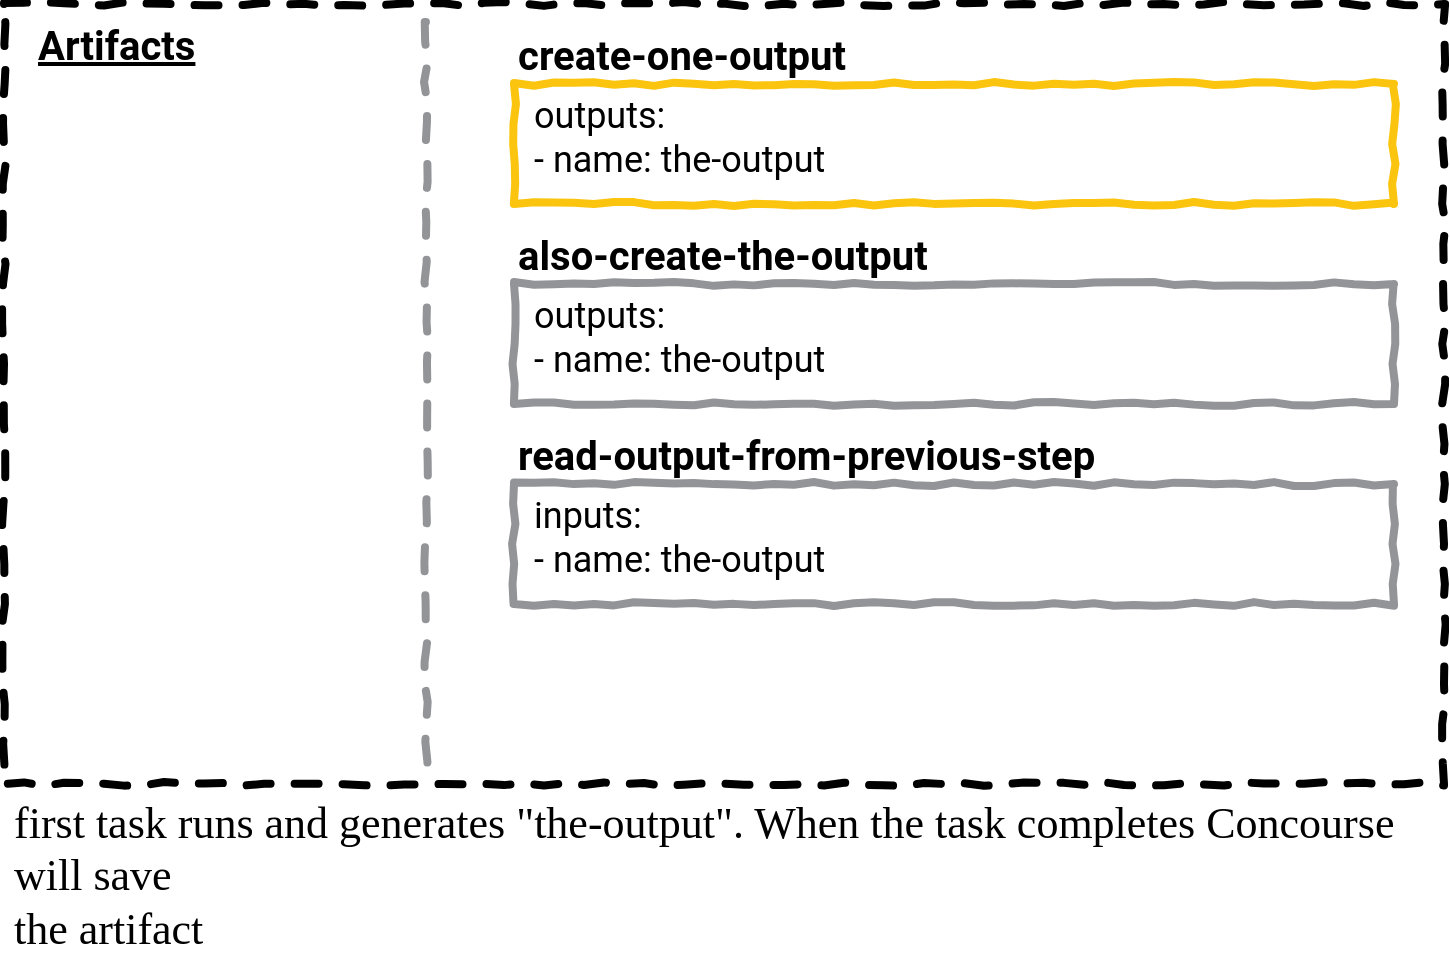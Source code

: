 <mxfile version="13.0.3" type="device" pages="5"><diagram id="9t1ggBxOnCQHxcBDeTWR" name="01"><mxGraphModel dx="737" dy="669" grid="1" gridSize="10" guides="1" tooltips="1" connect="1" arrows="1" fold="1" page="1" pageScale="1" pageWidth="850" pageHeight="1100" math="0" shadow="0" extFonts="Roboto^https://fonts.googleapis.com/css?family=Roboto|Patrick Hand^https://fonts.googleapis.com/css?family=Patrick+Hand"><root><mxCell id="0"/><mxCell id="2QSZ0C084v6sTxYEn1Su-6" value="Untitled Layer" parent="0"/><mxCell id="2QSZ0C084v6sTxYEn1Su-1" value="" style="whiteSpace=wrap;html=1;dashed=1;strokeWidth=4;comic=1;fillColor=none;spacing=2;" parent="2QSZ0C084v6sTxYEn1Su-6" vertex="1"><mxGeometry x="65" y="320" width="720" height="390" as="geometry"/></mxCell><mxCell id="2QSZ0C084v6sTxYEn1Su-10" value="first task runs and generates &quot;the-output&quot;. When the task completes Concourse will save&lt;br&gt;the artifact" style="text;html=1;strokeColor=none;fillColor=none;align=left;verticalAlign=top;whiteSpace=wrap;rounded=0;comic=1;fontFamily=Patrick Hand;FType=g;fontSize=22;" parent="2QSZ0C084v6sTxYEn1Su-6" vertex="1"><mxGeometry x="68" y="710" width="715" height="80" as="geometry"/></mxCell><mxCell id="2QSZ0C084v6sTxYEn1Su-18" value="" style="group;comic=0;" parent="2QSZ0C084v6sTxYEn1Su-6" vertex="1" connectable="0"><mxGeometry x="320" y="360" width="440" height="60" as="geometry"/></mxCell><mxCell id="gb_v-2vWGMEs_6hzSiMJ-0" value="" style="group" parent="2QSZ0C084v6sTxYEn1Su-18" vertex="1" connectable="0"><mxGeometry width="440" height="60" as="geometry"/></mxCell><mxCell id="2QSZ0C084v6sTxYEn1Su-12" value="&lt;b&gt;create-one-output&lt;br&gt;&lt;/b&gt;" style="rounded=0;whiteSpace=wrap;html=1;comic=1;strokeWidth=4;fillColor=none;fontFamily=Roboto;fontSize=20;align=left;labelPosition=center;verticalLabelPosition=top;verticalAlign=bottom;strokeColor=#FBC40F;" parent="gb_v-2vWGMEs_6hzSiMJ-0" vertex="1"><mxGeometry width="440" height="60" as="geometry"/></mxCell><mxCell id="2QSZ0C084v6sTxYEn1Su-17" value="outputs:&lt;br&gt;- name: the-output" style="text;strokeColor=none;fillColor=none;align=left;verticalAlign=top;rounded=0;comic=1;fontFamily=Roboto;fontSize=18;spacing=0;labelPosition=center;verticalLabelPosition=middle;html=1;" parent="gb_v-2vWGMEs_6hzSiMJ-0" vertex="1"><mxGeometry x="10" width="190" height="60" as="geometry"/></mxCell><mxCell id="5yH4p8zWgpjLe0zDlxVh-1" value="Artifacts" style="text;html=1;strokeColor=none;fillColor=none;align=left;verticalAlign=middle;whiteSpace=wrap;rounded=0;comic=1;fontStyle=5;fontFamily=Roboto;FType=g;fontSize=20;" parent="2QSZ0C084v6sTxYEn1Su-6" vertex="1"><mxGeometry x="80" y="330" width="90" height="20" as="geometry"/></mxCell><mxCell id="2QSZ0C084v6sTxYEn1Su-5" value="" style="endArrow=none;dashed=1;html=1;strokeWidth=4;comic=1;anchorPointDirection=0;exitX=0.293;exitY=0;exitDx=0;exitDy=0;exitPerimeter=0;strokeColor=#929497;" parent="2QSZ0C084v6sTxYEn1Su-6" edge="1"><mxGeometry width="50" height="50" relative="1" as="geometry"><mxPoint x="275.96" y="329" as="sourcePoint"/><mxPoint x="276" y="709" as="targetPoint"/></mxGeometry></mxCell><mxCell id="gb_v-2vWGMEs_6hzSiMJ-1" value="" style="group" parent="2QSZ0C084v6sTxYEn1Su-6" vertex="1" connectable="0"><mxGeometry x="320" y="460" width="440" height="60" as="geometry"/></mxCell><mxCell id="2QSZ0C084v6sTxYEn1Su-19" value="" style="group" parent="gb_v-2vWGMEs_6hzSiMJ-1" vertex="1" connectable="0"><mxGeometry width="440" height="60" as="geometry"/></mxCell><mxCell id="2QSZ0C084v6sTxYEn1Su-20" value="&lt;b&gt;also-create-the-output&lt;br&gt;&lt;/b&gt;" style="rounded=0;whiteSpace=wrap;html=1;comic=1;strokeWidth=4;fillColor=none;fontFamily=Roboto;fontSize=20;align=left;labelPosition=center;verticalLabelPosition=top;verticalAlign=bottom;strokeColor=#929497;fontColor=#000000;" parent="2QSZ0C084v6sTxYEn1Su-19" vertex="1"><mxGeometry width="440" height="60" as="geometry"/></mxCell><mxCell id="2QSZ0C084v6sTxYEn1Su-21" value="outputs:&lt;br&gt;- name: the-output" style="text;strokeColor=none;fillColor=none;align=left;verticalAlign=top;rounded=0;comic=1;fontFamily=Roboto;fontSize=18;spacing=0;labelPosition=center;verticalLabelPosition=middle;html=1;" parent="2QSZ0C084v6sTxYEn1Su-19" vertex="1"><mxGeometry x="10" width="190" height="60" as="geometry"/></mxCell><mxCell id="kw5mUEjSvKlfz-naI2An-0" value="" style="group" parent="2QSZ0C084v6sTxYEn1Su-6" vertex="1" connectable="0"><mxGeometry x="320" y="560" width="440" height="60" as="geometry"/></mxCell><mxCell id="kw5mUEjSvKlfz-naI2An-1" value="" style="group" parent="kw5mUEjSvKlfz-naI2An-0" vertex="1" connectable="0"><mxGeometry width="440" height="60" as="geometry"/></mxCell><mxCell id="kw5mUEjSvKlfz-naI2An-2" value="&lt;b&gt;read-output-from-previous-step&lt;br&gt;&lt;/b&gt;" style="rounded=0;whiteSpace=wrap;html=1;comic=1;strokeWidth=4;fillColor=none;fontFamily=Roboto;fontSize=20;align=left;labelPosition=center;verticalLabelPosition=top;verticalAlign=bottom;strokeColor=#929497;fontColor=#000000;" parent="kw5mUEjSvKlfz-naI2An-1" vertex="1"><mxGeometry width="440" height="60" as="geometry"/></mxCell><mxCell id="kw5mUEjSvKlfz-naI2An-3" value="inputs:&lt;br&gt;- name: the-output" style="text;strokeColor=none;fillColor=none;align=left;verticalAlign=top;rounded=0;comic=1;fontFamily=Roboto;fontSize=18;spacing=0;labelPosition=center;verticalLabelPosition=middle;html=1;" parent="kw5mUEjSvKlfz-naI2An-1" vertex="1"><mxGeometry x="10" width="190" height="60" as="geometry"/></mxCell></root></mxGraphModel></diagram><diagram name="02" id="ijevLwPjUynzo4g1D8LV"><mxGraphModel dx="737" dy="669" grid="1" gridSize="10" guides="1" tooltips="1" connect="1" arrows="1" fold="1" page="0" pageScale="1" pageWidth="850" pageHeight="1100" math="0" shadow="0" extFonts="Roboto^https://fonts.googleapis.com/css?family=Roboto|Patrick Hand^https://fonts.googleapis.com/css?family=Patrick+Hand"><root><mxCell id="WFtFuV8_gUr-GJvcbbG4-0"/><mxCell id="WFtFuV8_gUr-GJvcbbG4-4" value="Untitled Layer" parent="WFtFuV8_gUr-GJvcbbG4-0"/><mxCell id="WFtFuV8_gUr-GJvcbbG4-2" value="" style="whiteSpace=wrap;html=1;dashed=1;strokeWidth=4;comic=1;fillColor=none;spacing=2;" parent="WFtFuV8_gUr-GJvcbbG4-4" vertex="1"><mxGeometry x="65" y="320" width="720" height="390" as="geometry"/></mxCell><mxCell id="WFtFuV8_gUr-GJvcbbG4-6" value="second task starts and also creates &quot;the-output&quot;" style="text;html=1;strokeColor=none;fillColor=none;align=left;verticalAlign=top;whiteSpace=wrap;rounded=0;comic=1;fontFamily=Patrick Hand;FType=g;fontSize=22;" parent="WFtFuV8_gUr-GJvcbbG4-4" vertex="1"><mxGeometry x="70" y="710" width="710" height="40" as="geometry"/></mxCell><mxCell id="WFtFuV8_gUr-GJvcbbG4-7" value="Artifacts" style="text;html=1;strokeColor=none;fillColor=none;align=left;verticalAlign=middle;whiteSpace=wrap;rounded=0;comic=1;fontStyle=5;fontFamily=Roboto;FType=g;fontSize=20;" parent="WFtFuV8_gUr-GJvcbbG4-4" vertex="1"><mxGeometry x="80" y="330" width="90" height="20" as="geometry"/></mxCell><mxCell id="3Q20uVHIqBUkbISTWvG_-0" value="" style="endArrow=none;html=1;strokeColor=#4A90E2;strokeWidth=2;fontFamily=Roboto;fontSize=20;entryX=-0.002;entryY=0.621;entryDx=0;entryDy=0;entryPerimeter=0;exitX=0.688;exitY=-0.004;exitDx=0;exitDy=0;exitPerimeter=0;startArrow=block;startFill=1;comic=0;curved=1;" parent="WFtFuV8_gUr-GJvcbbG4-4" edge="1"><mxGeometry width="50" height="50" relative="1" as="geometry"><mxPoint x="240.64" y="401.28" as="sourcePoint"/><mxPoint x="329.62" y="397.26" as="targetPoint"/><Array as="points"><mxPoint x="290" y="390"/></Array></mxGeometry></mxCell><mxCell id="WFtFuV8_gUr-GJvcbbG4-3" value="" style="endArrow=none;dashed=1;html=1;strokeWidth=4;comic=1;anchorPointDirection=0;exitX=0.293;exitY=0;exitDx=0;exitDy=0;exitPerimeter=0;strokeColor=#929497;" parent="WFtFuV8_gUr-GJvcbbG4-4" edge="1"><mxGeometry width="50" height="50" relative="1" as="geometry"><mxPoint x="275.96" y="329" as="sourcePoint"/><mxPoint x="276" y="709" as="targetPoint"/></mxGeometry></mxCell><mxCell id="x24uoQWiQxQNlkONFq9p-0" value="" style="group;comic=0;" parent="WFtFuV8_gUr-GJvcbbG4-4" vertex="1" connectable="0"><mxGeometry x="320" y="360" width="440" height="60" as="geometry"/></mxCell><mxCell id="x24uoQWiQxQNlkONFq9p-1" value="" style="group" parent="x24uoQWiQxQNlkONFq9p-0" vertex="1" connectable="0"><mxGeometry width="440" height="60" as="geometry"/></mxCell><mxCell id="x24uoQWiQxQNlkONFq9p-2" value="&lt;b&gt;create-one-output&lt;br&gt;&lt;/b&gt;" style="rounded=0;whiteSpace=wrap;html=1;comic=1;strokeWidth=4;fillColor=none;fontFamily=Roboto;fontSize=20;align=left;labelPosition=center;verticalLabelPosition=top;verticalAlign=bottom;strokeColor=#12c560;fontColor=#000000;" parent="x24uoQWiQxQNlkONFq9p-1" vertex="1"><mxGeometry width="440" height="60" as="geometry"/></mxCell><mxCell id="x24uoQWiQxQNlkONFq9p-3" value="outputs:&lt;br&gt;- name: the-output" style="text;strokeColor=none;fillColor=none;align=left;verticalAlign=top;rounded=0;comic=1;fontFamily=Roboto;fontSize=18;spacing=0;labelPosition=center;verticalLabelPosition=middle;html=1;" parent="x24uoQWiQxQNlkONFq9p-1" vertex="1"><mxGeometry x="10" width="190" height="60" as="geometry"/></mxCell><mxCell id="x24uoQWiQxQNlkONFq9p-4" value="" style="group" parent="WFtFuV8_gUr-GJvcbbG4-4" vertex="1" connectable="0"><mxGeometry x="320" y="460" width="440" height="60" as="geometry"/></mxCell><mxCell id="x24uoQWiQxQNlkONFq9p-5" value="" style="group" parent="x24uoQWiQxQNlkONFq9p-4" vertex="1" connectable="0"><mxGeometry width="440" height="60" as="geometry"/></mxCell><mxCell id="x24uoQWiQxQNlkONFq9p-6" value="&lt;b&gt;also-create-the-output&lt;br&gt;&lt;/b&gt;" style="rounded=0;whiteSpace=wrap;html=1;comic=1;strokeWidth=4;fillColor=none;fontFamily=Roboto;fontSize=20;align=left;labelPosition=center;verticalLabelPosition=top;verticalAlign=bottom;strokeColor=#fbc40f;fontColor=#000000;" parent="x24uoQWiQxQNlkONFq9p-5" vertex="1"><mxGeometry width="440" height="60" as="geometry"/></mxCell><mxCell id="x24uoQWiQxQNlkONFq9p-7" value="outputs:&lt;br&gt;- name: the-output" style="text;strokeColor=none;fillColor=none;align=left;verticalAlign=top;rounded=0;comic=1;fontFamily=Roboto;fontSize=18;spacing=0;labelPosition=center;verticalLabelPosition=middle;html=1;" parent="x24uoQWiQxQNlkONFq9p-5" vertex="1"><mxGeometry x="10" width="190" height="60" as="geometry"/></mxCell><mxCell id="x24uoQWiQxQNlkONFq9p-8" value="" style="group" parent="WFtFuV8_gUr-GJvcbbG4-4" vertex="1" connectable="0"><mxGeometry x="320" y="560" width="440" height="60" as="geometry"/></mxCell><mxCell id="x24uoQWiQxQNlkONFq9p-9" value="" style="group" parent="x24uoQWiQxQNlkONFq9p-8" vertex="1" connectable="0"><mxGeometry width="440" height="60" as="geometry"/></mxCell><mxCell id="x24uoQWiQxQNlkONFq9p-10" value="&lt;b&gt;read-output-from-previous-step&lt;br&gt;&lt;/b&gt;" style="rounded=0;whiteSpace=wrap;html=1;comic=1;strokeWidth=4;fillColor=none;fontFamily=Roboto;fontSize=20;align=left;labelPosition=center;verticalLabelPosition=top;verticalAlign=bottom;strokeColor=#929497;fontColor=#000000;" parent="x24uoQWiQxQNlkONFq9p-9" vertex="1"><mxGeometry width="440" height="60" as="geometry"/></mxCell><mxCell id="x24uoQWiQxQNlkONFq9p-11" value="inputs:&lt;br&gt;- name: the-output" style="text;strokeColor=none;fillColor=none;align=left;verticalAlign=top;rounded=0;comic=1;fontFamily=Roboto;fontSize=18;spacing=0;labelPosition=center;verticalLabelPosition=middle;html=1;" parent="x24uoQWiQxQNlkONFq9p-9" vertex="1"><mxGeometry x="10" width="190" height="60" as="geometry"/></mxCell><mxCell id="Xl4aY8-Ux0fOlu-MBdrM-0" value="" style="group" parent="WFtFuV8_gUr-GJvcbbG4-4" vertex="1" connectable="0"><mxGeometry x="80" y="360" width="160" height="130" as="geometry"/></mxCell><mxCell id="Xl4aY8-Ux0fOlu-MBdrM-1" value="" style="shape=card;whiteSpace=wrap;html=1;comic=1;strokeWidth=2;fillColor=none;direction=south;" parent="Xl4aY8-Ux0fOlu-MBdrM-0" vertex="1"><mxGeometry width="160" height="60" as="geometry"/></mxCell><mxCell id="Xl4aY8-Ux0fOlu-MBdrM-2" value="the-output" style="text;html=1;strokeColor=none;fillColor=none;align=left;verticalAlign=middle;whiteSpace=wrap;rounded=0;comic=1;fontFamily=Roboto;fontSize=20;fontStyle=1" parent="Xl4aY8-Ux0fOlu-MBdrM-0" vertex="1"><mxGeometry x="4" y="3" width="126" height="20" as="geometry"/></mxCell><mxCell id="Xl4aY8-Ux0fOlu-MBdrM-3" value="./file1" style="text;html=1;strokeColor=none;fillColor=none;align=left;verticalAlign=middle;whiteSpace=wrap;rounded=0;comic=1;fontFamily=Roboto;fontSize=18;" parent="Xl4aY8-Ux0fOlu-MBdrM-0" vertex="1"><mxGeometry x="4" y="32" width="146" height="20" as="geometry"/></mxCell><mxCell id="Xl4aY8-Ux0fOlu-MBdrM-4" value="" style="endArrow=none;html=1;strokeColor=#000000;strokeWidth=2;fontFamily=Roboto;fontSize=18;exitX=0.5;exitY=1;exitDx=0;exitDy=0;exitPerimeter=0;anchorPointDirection=0;" parent="Xl4aY8-Ux0fOlu-MBdrM-0" source="Xl4aY8-Ux0fOlu-MBdrM-1" edge="1"><mxGeometry width="50" height="50" relative="1" as="geometry"><mxPoint x="110" y="80" as="sourcePoint"/><mxPoint x="160" y="30" as="targetPoint"/></mxGeometry></mxCell></root></mxGraphModel></diagram><diagram name="03" id="Ely1KYVHtvj2EKgmbSdo"><mxGraphModel dx="737" dy="669" grid="1" gridSize="10" guides="1" tooltips="1" connect="1" arrows="1" fold="1" page="0" pageScale="1" pageWidth="850" pageHeight="1100" math="0" shadow="0" extFonts="Roboto^https://fonts.googleapis.com/css?family=Roboto|Patrick Hand^https://fonts.googleapis.com/css?family=Patrick+Hand"><root><mxCell id="TQzhD4MkJG1C5mW7WTJt-0"/><mxCell id="TQzhD4MkJG1C5mW7WTJt-4" value="Untitled Layer" parent="TQzhD4MkJG1C5mW7WTJt-0"/><mxCell id="TQzhD4MkJG1C5mW7WTJt-2" value="" style="whiteSpace=wrap;html=1;dashed=1;strokeWidth=4;comic=1;fillColor=none;spacing=2;" parent="TQzhD4MkJG1C5mW7WTJt-4" vertex="1"><mxGeometry x="65" y="320" width="720" height="390" as="geometry"/></mxCell><mxCell id="TQzhD4MkJG1C5mW7WTJt-6" value="second task finishes and &lt;b&gt;overwrites&lt;/b&gt;&amp;nbsp;&quot;the-output&quot; from the first task" style="text;html=1;strokeColor=none;fillColor=none;align=left;verticalAlign=top;whiteSpace=wrap;rounded=0;comic=1;fontFamily=Patrick Hand;FType=g;fontSize=22;" parent="TQzhD4MkJG1C5mW7WTJt-4" vertex="1"><mxGeometry x="70" y="710" width="710" height="40" as="geometry"/></mxCell><mxCell id="TQzhD4MkJG1C5mW7WTJt-7" value="Artifacts" style="text;html=1;strokeColor=none;fillColor=none;align=left;verticalAlign=middle;whiteSpace=wrap;rounded=0;comic=1;fontStyle=5;fontFamily=Roboto;FType=g;fontSize=20;" parent="TQzhD4MkJG1C5mW7WTJt-4" vertex="1"><mxGeometry x="80" y="330" width="90" height="20" as="geometry"/></mxCell><mxCell id="TQzhD4MkJG1C5mW7WTJt-3" value="" style="endArrow=none;dashed=1;html=1;strokeWidth=4;comic=1;anchorPointDirection=0;exitX=0.293;exitY=0;exitDx=0;exitDy=0;exitPerimeter=0;strokeColor=#929497;" parent="TQzhD4MkJG1C5mW7WTJt-4" edge="1"><mxGeometry width="50" height="50" relative="1" as="geometry"><mxPoint x="275.96" y="329" as="sourcePoint"/><mxPoint x="276" y="709" as="targetPoint"/></mxGeometry></mxCell><mxCell id="p9130KM_n564N8iTiwvO-0" value="" style="group" parent="TQzhD4MkJG1C5mW7WTJt-4" vertex="1" connectable="0"><mxGeometry x="80" y="360" width="160" height="130" as="geometry"/></mxCell><mxCell id="p9130KM_n564N8iTiwvO-1" value="" style="shape=card;whiteSpace=wrap;html=1;comic=1;strokeWidth=2;fillColor=none;direction=south;" parent="p9130KM_n564N8iTiwvO-0" vertex="1"><mxGeometry width="160" height="60" as="geometry"/></mxCell><mxCell id="p9130KM_n564N8iTiwvO-2" value="the-output" style="text;html=1;strokeColor=none;fillColor=none;align=left;verticalAlign=middle;whiteSpace=wrap;rounded=0;comic=1;fontFamily=Roboto;fontSize=20;fontStyle=1" parent="p9130KM_n564N8iTiwvO-0" vertex="1"><mxGeometry x="4" y="3" width="126" height="20" as="geometry"/></mxCell><mxCell id="p9130KM_n564N8iTiwvO-3" value="./file2" style="text;html=1;strokeColor=none;fillColor=none;align=left;verticalAlign=middle;whiteSpace=wrap;rounded=0;comic=1;fontFamily=Roboto;fontSize=18;" parent="p9130KM_n564N8iTiwvO-0" vertex="1"><mxGeometry x="4" y="32" width="146" height="20" as="geometry"/></mxCell><mxCell id="p9130KM_n564N8iTiwvO-4" value="" style="endArrow=none;html=1;strokeColor=#000000;strokeWidth=2;fontFamily=Roboto;fontSize=18;exitX=0.5;exitY=1;exitDx=0;exitDy=0;exitPerimeter=0;anchorPointDirection=0;" parent="p9130KM_n564N8iTiwvO-0" source="p9130KM_n564N8iTiwvO-1" edge="1"><mxGeometry width="50" height="50" relative="1" as="geometry"><mxPoint x="110" y="80" as="sourcePoint"/><mxPoint x="160" y="30" as="targetPoint"/></mxGeometry></mxCell><mxCell id="pzp0XdEGTePZNRd7QmuW-0" value="" style="group;comic=0;" parent="TQzhD4MkJG1C5mW7WTJt-4" vertex="1" connectable="0"><mxGeometry x="320" y="360" width="440" height="60" as="geometry"/></mxCell><mxCell id="pzp0XdEGTePZNRd7QmuW-1" value="" style="group" parent="pzp0XdEGTePZNRd7QmuW-0" vertex="1" connectable="0"><mxGeometry width="440" height="60" as="geometry"/></mxCell><mxCell id="pzp0XdEGTePZNRd7QmuW-2" value="&lt;b&gt;create-one-output&lt;br&gt;&lt;/b&gt;" style="rounded=0;whiteSpace=wrap;html=1;comic=1;strokeWidth=4;fillColor=none;fontFamily=Roboto;fontSize=20;align=left;labelPosition=center;verticalLabelPosition=top;verticalAlign=bottom;strokeColor=#12c560;fontColor=#000000;" parent="pzp0XdEGTePZNRd7QmuW-1" vertex="1"><mxGeometry width="440" height="60" as="geometry"/></mxCell><mxCell id="pzp0XdEGTePZNRd7QmuW-3" value="outputs:&lt;br&gt;- name: the-output" style="text;strokeColor=none;fillColor=none;align=left;verticalAlign=top;rounded=0;comic=1;fontFamily=Roboto;fontSize=18;spacing=0;labelPosition=center;verticalLabelPosition=middle;html=1;" parent="pzp0XdEGTePZNRd7QmuW-1" vertex="1"><mxGeometry x="10" width="190" height="60" as="geometry"/></mxCell><mxCell id="pzp0XdEGTePZNRd7QmuW-4" value="" style="group" parent="TQzhD4MkJG1C5mW7WTJt-4" vertex="1" connectable="0"><mxGeometry x="320" y="460" width="440" height="60" as="geometry"/></mxCell><mxCell id="pzp0XdEGTePZNRd7QmuW-5" value="" style="group" parent="pzp0XdEGTePZNRd7QmuW-4" vertex="1" connectable="0"><mxGeometry width="440" height="60" as="geometry"/></mxCell><mxCell id="pzp0XdEGTePZNRd7QmuW-6" value="&lt;b&gt;also-create-the-output&lt;br&gt;&lt;/b&gt;" style="rounded=0;whiteSpace=wrap;html=1;comic=1;strokeWidth=4;fillColor=none;fontFamily=Roboto;fontSize=20;align=left;labelPosition=center;verticalLabelPosition=top;verticalAlign=bottom;strokeColor=#12c560;fontColor=#000000;" parent="pzp0XdEGTePZNRd7QmuW-5" vertex="1"><mxGeometry width="440" height="60" as="geometry"/></mxCell><mxCell id="pzp0XdEGTePZNRd7QmuW-7" value="outputs:&lt;br&gt;- name: the-output" style="text;strokeColor=none;fillColor=none;align=left;verticalAlign=top;rounded=0;comic=1;fontFamily=Roboto;fontSize=18;spacing=0;labelPosition=center;verticalLabelPosition=middle;html=1;" parent="pzp0XdEGTePZNRd7QmuW-5" vertex="1"><mxGeometry x="10" width="190" height="60" as="geometry"/></mxCell><mxCell id="pzp0XdEGTePZNRd7QmuW-8" value="" style="group" parent="TQzhD4MkJG1C5mW7WTJt-4" vertex="1" connectable="0"><mxGeometry x="320" y="560" width="440" height="60" as="geometry"/></mxCell><mxCell id="pzp0XdEGTePZNRd7QmuW-9" value="" style="group" parent="pzp0XdEGTePZNRd7QmuW-8" vertex="1" connectable="0"><mxGeometry width="440" height="60" as="geometry"/></mxCell><mxCell id="pzp0XdEGTePZNRd7QmuW-10" value="&lt;b&gt;read-output-from-previous-step&lt;br&gt;&lt;/b&gt;" style="rounded=0;whiteSpace=wrap;html=1;comic=1;strokeWidth=4;fillColor=none;fontFamily=Roboto;fontSize=20;align=left;labelPosition=center;verticalLabelPosition=top;verticalAlign=bottom;strokeColor=#929497;fontColor=#000000;" parent="pzp0XdEGTePZNRd7QmuW-9" vertex="1"><mxGeometry width="440" height="60" as="geometry"/></mxCell><mxCell id="pzp0XdEGTePZNRd7QmuW-11" value="inputs:&lt;br&gt;- name: the-output" style="text;strokeColor=none;fillColor=none;align=left;verticalAlign=top;rounded=0;comic=1;fontFamily=Roboto;fontSize=18;spacing=0;labelPosition=center;verticalLabelPosition=middle;html=1;" parent="pzp0XdEGTePZNRd7QmuW-9" vertex="1"><mxGeometry x="10" width="190" height="60" as="geometry"/></mxCell><mxCell id="f5S_YCImNkjkp1d4yFw6-0" value="" style="endArrow=none;html=1;strokeColor=#4A90E2;strokeWidth=2;fontFamily=Roboto;fontSize=20;entryX=-0.012;entryY=0.594;entryDx=0;entryDy=0;entryPerimeter=0;exitX=1;exitY=0;exitDx=0;exitDy=0;exitPerimeter=0;startArrow=block;startFill=1;comic=0;curved=1;" edge="1" parent="TQzhD4MkJG1C5mW7WTJt-4" source="p9130KM_n564N8iTiwvO-1" target="pzp0XdEGTePZNRd7QmuW-7"><mxGeometry width="50" height="50" relative="1" as="geometry"><mxPoint x="240.64" y="401.28" as="sourcePoint"/><mxPoint x="329.62" y="397.26" as="targetPoint"/><Array as="points"><mxPoint x="280" y="470"/></Array></mxGeometry></mxCell></root></mxGraphModel></diagram><diagram name="04" id="dmgEsf0lyr_ImD0DaFLP"><mxGraphModel dx="737" dy="669" grid="1" gridSize="10" guides="1" tooltips="1" connect="1" arrows="1" fold="1" page="0" pageScale="1" pageWidth="850" pageHeight="1100" math="0" shadow="0" extFonts="Roboto^https://fonts.googleapis.com/css?family=Roboto|Patrick Hand^https://fonts.googleapis.com/css?family=Patrick+Hand"><root><mxCell id="TEfmZG1vddigKOek_p3A-0"/><mxCell id="TEfmZG1vddigKOek_p3A-1" value="Untitled Layer" parent="TEfmZG1vddigKOek_p3A-0"/><mxCell id="TEfmZG1vddigKOek_p3A-2" value="" style="whiteSpace=wrap;html=1;dashed=1;strokeWidth=4;comic=1;fillColor=none;spacing=2;" parent="TEfmZG1vddigKOek_p3A-1" vertex="1"><mxGeometry x="65" y="320" width="720" height="390" as="geometry"/></mxCell><mxCell id="TEfmZG1vddigKOek_p3A-3" value="artifact is sent to the last task" style="text;html=1;strokeColor=none;fillColor=none;align=left;verticalAlign=top;whiteSpace=wrap;rounded=0;comic=1;fontFamily=Patrick Hand;FType=g;fontSize=22;" parent="TEfmZG1vddigKOek_p3A-1" vertex="1"><mxGeometry x="70" y="710" width="710" height="40" as="geometry"/></mxCell><mxCell id="TEfmZG1vddigKOek_p3A-4" value="Artifacts" style="text;html=1;strokeColor=none;fillColor=none;align=left;verticalAlign=middle;whiteSpace=wrap;rounded=0;comic=1;fontStyle=5;fontFamily=Roboto;FType=g;fontSize=20;" parent="TEfmZG1vddigKOek_p3A-1" vertex="1"><mxGeometry x="80" y="330" width="90" height="20" as="geometry"/></mxCell><mxCell id="TEfmZG1vddigKOek_p3A-5" value="" style="endArrow=none;dashed=1;html=1;strokeWidth=4;comic=1;anchorPointDirection=0;exitX=0.293;exitY=0;exitDx=0;exitDy=0;exitPerimeter=0;strokeColor=#929497;" parent="TEfmZG1vddigKOek_p3A-1" edge="1"><mxGeometry width="50" height="50" relative="1" as="geometry"><mxPoint x="275.96" y="329" as="sourcePoint"/><mxPoint x="276" y="709" as="targetPoint"/></mxGeometry></mxCell><mxCell id="TEfmZG1vddigKOek_p3A-11" value="" style="group;comic=0;" parent="TEfmZG1vddigKOek_p3A-1" vertex="1" connectable="0"><mxGeometry x="320" y="360" width="440" height="60" as="geometry"/></mxCell><mxCell id="TEfmZG1vddigKOek_p3A-12" value="" style="group" parent="TEfmZG1vddigKOek_p3A-11" vertex="1" connectable="0"><mxGeometry width="440" height="60" as="geometry"/></mxCell><mxCell id="TEfmZG1vddigKOek_p3A-13" value="&lt;b&gt;create-one-output&lt;br&gt;&lt;/b&gt;" style="rounded=0;whiteSpace=wrap;html=1;comic=1;strokeWidth=4;fillColor=none;fontFamily=Roboto;fontSize=20;align=left;labelPosition=center;verticalLabelPosition=top;verticalAlign=bottom;strokeColor=#12c560;fontColor=#000000;" parent="TEfmZG1vddigKOek_p3A-12" vertex="1"><mxGeometry width="440" height="60" as="geometry"/></mxCell><mxCell id="TEfmZG1vddigKOek_p3A-14" value="outputs:&lt;br&gt;- name: the-output" style="text;strokeColor=none;fillColor=none;align=left;verticalAlign=top;rounded=0;comic=1;fontFamily=Roboto;fontSize=18;spacing=0;labelPosition=center;verticalLabelPosition=middle;html=1;" parent="TEfmZG1vddigKOek_p3A-12" vertex="1"><mxGeometry x="10" width="190" height="60" as="geometry"/></mxCell><mxCell id="TEfmZG1vddigKOek_p3A-15" value="" style="group" parent="TEfmZG1vddigKOek_p3A-1" vertex="1" connectable="0"><mxGeometry x="320" y="460" width="440" height="60" as="geometry"/></mxCell><mxCell id="TEfmZG1vddigKOek_p3A-16" value="" style="group" parent="TEfmZG1vddigKOek_p3A-15" vertex="1" connectable="0"><mxGeometry width="440" height="60" as="geometry"/></mxCell><mxCell id="TEfmZG1vddigKOek_p3A-17" value="&lt;b&gt;also-create-the-output&lt;br&gt;&lt;/b&gt;" style="rounded=0;whiteSpace=wrap;html=1;comic=1;strokeWidth=4;fillColor=none;fontFamily=Roboto;fontSize=20;align=left;labelPosition=center;verticalLabelPosition=top;verticalAlign=bottom;strokeColor=#12c560;fontColor=#000000;" parent="TEfmZG1vddigKOek_p3A-16" vertex="1"><mxGeometry width="440" height="60" as="geometry"/></mxCell><mxCell id="TEfmZG1vddigKOek_p3A-18" value="outputs:&lt;br&gt;- name: the-output" style="text;strokeColor=none;fillColor=none;align=left;verticalAlign=top;rounded=0;comic=1;fontFamily=Roboto;fontSize=18;spacing=0;labelPosition=center;verticalLabelPosition=middle;html=1;" parent="TEfmZG1vddigKOek_p3A-16" vertex="1"><mxGeometry x="10" width="190" height="60" as="geometry"/></mxCell><mxCell id="TEfmZG1vddigKOek_p3A-19" value="" style="group" parent="TEfmZG1vddigKOek_p3A-1" vertex="1" connectable="0"><mxGeometry x="320" y="560" width="440" height="60" as="geometry"/></mxCell><mxCell id="TEfmZG1vddigKOek_p3A-20" value="" style="group" parent="TEfmZG1vddigKOek_p3A-19" vertex="1" connectable="0"><mxGeometry width="440" height="60" as="geometry"/></mxCell><mxCell id="TEfmZG1vddigKOek_p3A-21" value="&lt;b&gt;read-output-from-previous-step&lt;br&gt;&lt;/b&gt;" style="rounded=0;whiteSpace=wrap;html=1;comic=1;strokeWidth=4;fillColor=none;fontFamily=Roboto;fontSize=20;align=left;labelPosition=center;verticalLabelPosition=top;verticalAlign=bottom;strokeColor=#fbc40f;fontColor=#000000;" parent="TEfmZG1vddigKOek_p3A-20" vertex="1"><mxGeometry width="440" height="60" as="geometry"/></mxCell><mxCell id="TEfmZG1vddigKOek_p3A-22" value="inputs:&lt;br&gt;- name: the-output" style="text;strokeColor=none;fillColor=none;align=left;verticalAlign=top;rounded=0;comic=1;fontFamily=Roboto;fontSize=18;spacing=0;labelPosition=center;verticalLabelPosition=middle;html=1;" parent="TEfmZG1vddigKOek_p3A-20" vertex="1"><mxGeometry x="10" width="190" height="60" as="geometry"/></mxCell><mxCell id="MKbzRedcrOEwSoTAz3XD-0" value="" style="group" parent="TEfmZG1vddigKOek_p3A-1" vertex="1" connectable="0"><mxGeometry x="80" y="360" width="160" height="130" as="geometry"/></mxCell><mxCell id="MKbzRedcrOEwSoTAz3XD-1" value="" style="shape=card;whiteSpace=wrap;html=1;comic=1;strokeWidth=2;fillColor=none;direction=south;" parent="MKbzRedcrOEwSoTAz3XD-0" vertex="1"><mxGeometry width="160" height="60" as="geometry"/></mxCell><mxCell id="MKbzRedcrOEwSoTAz3XD-2" value="the-output" style="text;html=1;strokeColor=none;fillColor=none;align=left;verticalAlign=middle;whiteSpace=wrap;rounded=0;comic=1;fontFamily=Roboto;fontSize=20;fontStyle=1" parent="MKbzRedcrOEwSoTAz3XD-0" vertex="1"><mxGeometry x="4" y="3" width="126" height="20" as="geometry"/></mxCell><mxCell id="MKbzRedcrOEwSoTAz3XD-3" value="./file2" style="text;html=1;strokeColor=none;fillColor=none;align=left;verticalAlign=middle;whiteSpace=wrap;rounded=0;comic=1;fontFamily=Roboto;fontSize=18;" parent="MKbzRedcrOEwSoTAz3XD-0" vertex="1"><mxGeometry x="4" y="32" width="146" height="20" as="geometry"/></mxCell><mxCell id="MKbzRedcrOEwSoTAz3XD-4" value="" style="endArrow=none;html=1;strokeColor=#000000;strokeWidth=2;fontFamily=Roboto;fontSize=18;exitX=0.5;exitY=1;exitDx=0;exitDy=0;exitPerimeter=0;anchorPointDirection=0;" parent="MKbzRedcrOEwSoTAz3XD-0" source="MKbzRedcrOEwSoTAz3XD-1" edge="1"><mxGeometry width="50" height="50" relative="1" as="geometry"><mxPoint x="110" y="80" as="sourcePoint"/><mxPoint x="160" y="30" as="targetPoint"/></mxGeometry></mxCell><mxCell id="CkXsKWA149yQh2_dHllo-0" value="" style="endArrow=block;html=1;strokeColor=#4A90E2;strokeWidth=2;fontFamily=Roboto;fontSize=20;entryX=-0.016;entryY=0.661;entryDx=0;entryDy=0;entryPerimeter=0;exitX=0.994;exitY=0.34;exitDx=0;exitDy=0;exitPerimeter=0;startArrow=none;startFill=0;comic=0;curved=1;endFill=1;" edge="1" parent="TEfmZG1vddigKOek_p3A-1" source="MKbzRedcrOEwSoTAz3XD-1" target="TEfmZG1vddigKOek_p3A-22"><mxGeometry width="50" height="50" relative="1" as="geometry"><mxPoint x="240" y="420" as="sourcePoint"/><mxPoint x="327.72" y="495.64" as="targetPoint"/><Array as="points"><mxPoint x="186" y="560"/></Array></mxGeometry></mxCell></root></mxGraphModel></diagram><diagram name="05" id="zA4yK1c7DxOFjcG69BGI"><mxGraphModel dx="737" dy="669" grid="1" gridSize="10" guides="1" tooltips="1" connect="1" arrows="1" fold="1" page="0" pageScale="1" pageWidth="850" pageHeight="1100" math="0" shadow="0" extFonts="Roboto^https://fonts.googleapis.com/css?family=Roboto|Patrick Hand^https://fonts.googleapis.com/css?family=Patrick+Hand"><root><mxCell id="QHIjUN2N2NPF8YPKTUjL-0"/><mxCell id="QHIjUN2N2NPF8YPKTUjL-1" value="Untitled Layer" parent="QHIjUN2N2NPF8YPKTUjL-0"/><mxCell id="QHIjUN2N2NPF8YPKTUjL-2" value="" style="whiteSpace=wrap;html=1;dashed=1;strokeWidth=4;comic=1;fillColor=none;spacing=2;" vertex="1" parent="QHIjUN2N2NPF8YPKTUjL-1"><mxGeometry x="65" y="320" width="720" height="390" as="geometry"/></mxCell><mxCell id="QHIjUN2N2NPF8YPKTUjL-3" value="last task intentionally errors because it tries to `cat` file1 when it doesn't exist" style="text;html=1;strokeColor=none;fillColor=none;align=left;verticalAlign=top;whiteSpace=wrap;rounded=0;comic=1;fontFamily=Patrick Hand;FType=g;fontSize=22;" vertex="1" parent="QHIjUN2N2NPF8YPKTUjL-1"><mxGeometry x="70" y="710" width="710" height="40" as="geometry"/></mxCell><mxCell id="QHIjUN2N2NPF8YPKTUjL-4" value="Artifacts" style="text;html=1;strokeColor=none;fillColor=none;align=left;verticalAlign=middle;whiteSpace=wrap;rounded=0;comic=1;fontStyle=5;fontFamily=Roboto;FType=g;fontSize=20;" vertex="1" parent="QHIjUN2N2NPF8YPKTUjL-1"><mxGeometry x="80" y="330" width="90" height="20" as="geometry"/></mxCell><mxCell id="QHIjUN2N2NPF8YPKTUjL-5" value="" style="endArrow=none;dashed=1;html=1;strokeWidth=4;comic=1;anchorPointDirection=0;exitX=0.293;exitY=0;exitDx=0;exitDy=0;exitPerimeter=0;strokeColor=#929497;" edge="1" parent="QHIjUN2N2NPF8YPKTUjL-1"><mxGeometry width="50" height="50" relative="1" as="geometry"><mxPoint x="275.96" y="329" as="sourcePoint"/><mxPoint x="276" y="709" as="targetPoint"/></mxGeometry></mxCell><mxCell id="QHIjUN2N2NPF8YPKTUjL-6" value="" style="group;comic=0;" vertex="1" connectable="0" parent="QHIjUN2N2NPF8YPKTUjL-1"><mxGeometry x="320" y="360" width="440" height="60" as="geometry"/></mxCell><mxCell id="QHIjUN2N2NPF8YPKTUjL-7" value="" style="group" vertex="1" connectable="0" parent="QHIjUN2N2NPF8YPKTUjL-6"><mxGeometry width="440" height="60" as="geometry"/></mxCell><mxCell id="QHIjUN2N2NPF8YPKTUjL-8" value="&lt;b&gt;create-one-output&lt;br&gt;&lt;/b&gt;" style="rounded=0;whiteSpace=wrap;html=1;comic=1;strokeWidth=4;fillColor=none;fontFamily=Roboto;fontSize=20;align=left;labelPosition=center;verticalLabelPosition=top;verticalAlign=bottom;strokeColor=#12c560;fontColor=#000000;" vertex="1" parent="QHIjUN2N2NPF8YPKTUjL-7"><mxGeometry width="440" height="60" as="geometry"/></mxCell><mxCell id="QHIjUN2N2NPF8YPKTUjL-9" value="outputs:&lt;br&gt;- name: the-output" style="text;strokeColor=none;fillColor=none;align=left;verticalAlign=top;rounded=0;comic=1;fontFamily=Roboto;fontSize=18;spacing=0;labelPosition=center;verticalLabelPosition=middle;html=1;" vertex="1" parent="QHIjUN2N2NPF8YPKTUjL-7"><mxGeometry x="10" width="190" height="60" as="geometry"/></mxCell><mxCell id="QHIjUN2N2NPF8YPKTUjL-10" value="" style="group" vertex="1" connectable="0" parent="QHIjUN2N2NPF8YPKTUjL-1"><mxGeometry x="320" y="460" width="440" height="60" as="geometry"/></mxCell><mxCell id="QHIjUN2N2NPF8YPKTUjL-11" value="" style="group" vertex="1" connectable="0" parent="QHIjUN2N2NPF8YPKTUjL-10"><mxGeometry width="440" height="60" as="geometry"/></mxCell><mxCell id="QHIjUN2N2NPF8YPKTUjL-12" value="&lt;b&gt;also-create-the-output&lt;br&gt;&lt;/b&gt;" style="rounded=0;whiteSpace=wrap;html=1;comic=1;strokeWidth=4;fillColor=none;fontFamily=Roboto;fontSize=20;align=left;labelPosition=center;verticalLabelPosition=top;verticalAlign=bottom;strokeColor=#12c560;fontColor=#000000;" vertex="1" parent="QHIjUN2N2NPF8YPKTUjL-11"><mxGeometry width="440" height="60" as="geometry"/></mxCell><mxCell id="QHIjUN2N2NPF8YPKTUjL-13" value="outputs:&lt;br&gt;- name: the-output" style="text;strokeColor=none;fillColor=none;align=left;verticalAlign=top;rounded=0;comic=1;fontFamily=Roboto;fontSize=18;spacing=0;labelPosition=center;verticalLabelPosition=middle;html=1;" vertex="1" parent="QHIjUN2N2NPF8YPKTUjL-11"><mxGeometry x="10" width="190" height="60" as="geometry"/></mxCell><mxCell id="QHIjUN2N2NPF8YPKTUjL-14" value="" style="group" vertex="1" connectable="0" parent="QHIjUN2N2NPF8YPKTUjL-1"><mxGeometry x="320" y="560" width="440" height="60" as="geometry"/></mxCell><mxCell id="QHIjUN2N2NPF8YPKTUjL-15" value="" style="group" vertex="1" connectable="0" parent="QHIjUN2N2NPF8YPKTUjL-14"><mxGeometry width="440" height="60" as="geometry"/></mxCell><mxCell id="QHIjUN2N2NPF8YPKTUjL-16" value="&lt;b&gt;read-output-from-previous-step&lt;br&gt;&lt;/b&gt;" style="rounded=0;whiteSpace=wrap;html=1;comic=1;strokeWidth=4;fillColor=none;fontFamily=Roboto;fontSize=20;align=left;labelPosition=center;verticalLabelPosition=top;verticalAlign=bottom;strokeColor=#ed4b35;fontColor=#000000;" vertex="1" parent="QHIjUN2N2NPF8YPKTUjL-15"><mxGeometry width="440" height="60" as="geometry"/></mxCell><mxCell id="QHIjUN2N2NPF8YPKTUjL-17" value="inputs:&lt;br&gt;- name: the-output" style="text;strokeColor=none;fillColor=none;align=left;verticalAlign=top;rounded=0;comic=1;fontFamily=Roboto;fontSize=18;spacing=0;labelPosition=center;verticalLabelPosition=middle;html=1;" vertex="1" parent="QHIjUN2N2NPF8YPKTUjL-15"><mxGeometry x="10" width="190" height="60" as="geometry"/></mxCell><mxCell id="QHIjUN2N2NPF8YPKTUjL-18" value="" style="group" vertex="1" connectable="0" parent="QHIjUN2N2NPF8YPKTUjL-1"><mxGeometry x="80" y="360" width="160" height="130" as="geometry"/></mxCell><mxCell id="QHIjUN2N2NPF8YPKTUjL-19" value="" style="shape=card;whiteSpace=wrap;html=1;comic=1;strokeWidth=2;fillColor=none;direction=south;" vertex="1" parent="QHIjUN2N2NPF8YPKTUjL-18"><mxGeometry width="160" height="60" as="geometry"/></mxCell><mxCell id="QHIjUN2N2NPF8YPKTUjL-20" value="the-output" style="text;html=1;strokeColor=none;fillColor=none;align=left;verticalAlign=middle;whiteSpace=wrap;rounded=0;comic=1;fontFamily=Roboto;fontSize=20;fontStyle=1" vertex="1" parent="QHIjUN2N2NPF8YPKTUjL-18"><mxGeometry x="4" y="3" width="126" height="20" as="geometry"/></mxCell><mxCell id="QHIjUN2N2NPF8YPKTUjL-21" value="./file2" style="text;html=1;strokeColor=none;fillColor=none;align=left;verticalAlign=middle;whiteSpace=wrap;rounded=0;comic=1;fontFamily=Roboto;fontSize=18;" vertex="1" parent="QHIjUN2N2NPF8YPKTUjL-18"><mxGeometry x="4" y="32" width="146" height="20" as="geometry"/></mxCell><mxCell id="QHIjUN2N2NPF8YPKTUjL-22" value="" style="endArrow=none;html=1;strokeColor=#000000;strokeWidth=2;fontFamily=Roboto;fontSize=18;exitX=0.5;exitY=1;exitDx=0;exitDy=0;exitPerimeter=0;anchorPointDirection=0;" edge="1" parent="QHIjUN2N2NPF8YPKTUjL-18" source="QHIjUN2N2NPF8YPKTUjL-19"><mxGeometry width="50" height="50" relative="1" as="geometry"><mxPoint x="110" y="80" as="sourcePoint"/><mxPoint x="160" y="30" as="targetPoint"/></mxGeometry></mxCell></root></mxGraphModel></diagram></mxfile>